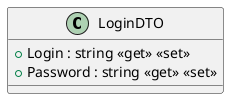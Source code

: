 @startuml
class LoginDTO {
    + Login : string <<get>> <<set>>
    + Password : string <<get>> <<set>>
}
@enduml
